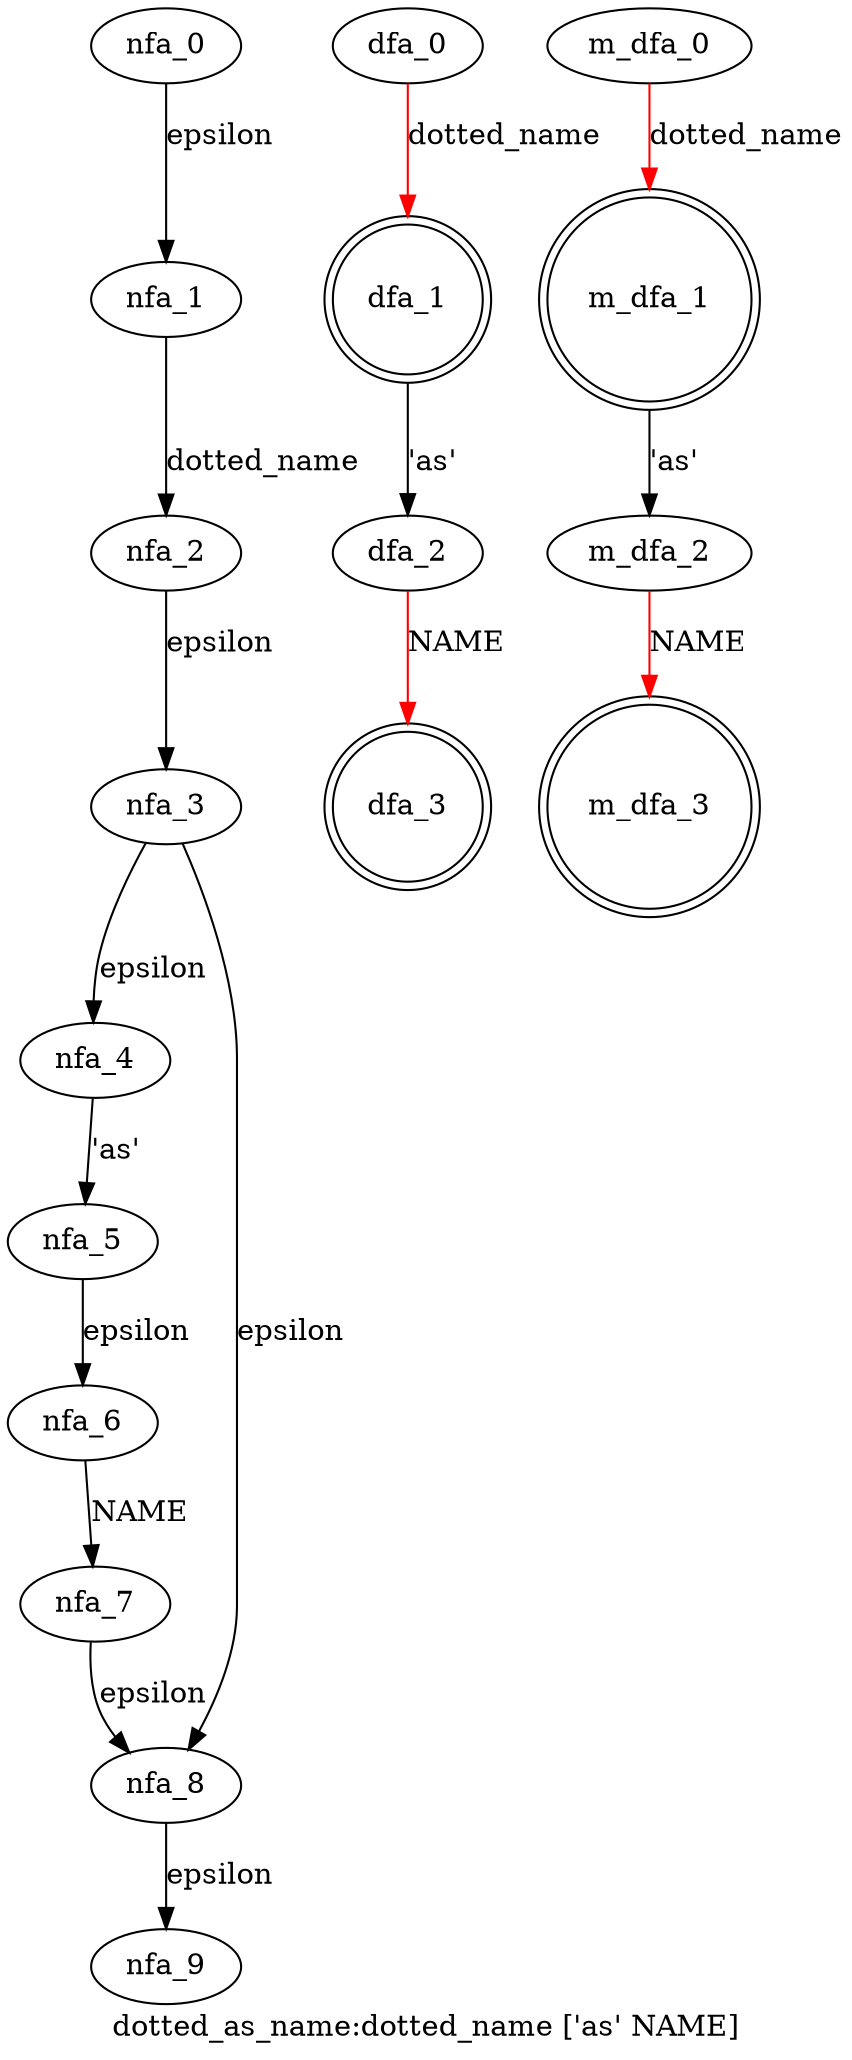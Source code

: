 digraph dotted_as_name {
 graph[label="dotted_as_name:dotted_name ['as' NAME]"]
 subgraph dotted_as_name_nfa {
  nfa_0->nfa_1[label="epsilon"]
  nfa_1->nfa_2[label="dotted_name"]
  nfa_2->nfa_3[label="epsilon"]
  nfa_3->nfa_4[label="epsilon"]
  nfa_4->nfa_5[label="'as'"]
  nfa_5->nfa_6[label="epsilon"]
  nfa_6->nfa_7[label="NAME"]
  nfa_7->nfa_8[label="epsilon"]
  nfa_8->nfa_9[label="epsilon"]
  nfa_3->nfa_8[label="epsilon"]
  }
 subgraph dotted_as_name_dfa {
  dfa_0->dfa_1[label="dotted_name",color=red]
  dfa_1->dfa_2[label="'as'"]
  dfa_2->dfa_3[label="NAME",color=red]
  dfa_1[shape=doublecircle]
  dfa_3[shape=doublecircle]
  }
 subgraph dotted_as_name_m_dfa {
  m_dfa_0->m_dfa_1[label="dotted_name",color=red]
  m_dfa_1->m_dfa_2[label="'as'"]
  m_dfa_2->m_dfa_3[label="NAME",color=red]
  m_dfa_1[shape=doublecircle]
  m_dfa_3[shape=doublecircle]
  }
}
